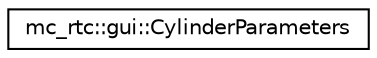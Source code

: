 digraph "Graphical Class Hierarchy"
{
 // INTERACTIVE_SVG=YES
 // LATEX_PDF_SIZE
  edge [fontname="Helvetica",fontsize="10",labelfontname="Helvetica",labelfontsize="10"];
  node [fontname="Helvetica",fontsize="10",shape=record];
  rankdir="LR";
  Node0 [label="mc_rtc::gui::CylinderParameters",height=0.2,width=0.4,color="black", fillcolor="white", style="filled",URL="$structmc__rtc_1_1gui_1_1CylinderParameters.html",tooltip=" "];
}
